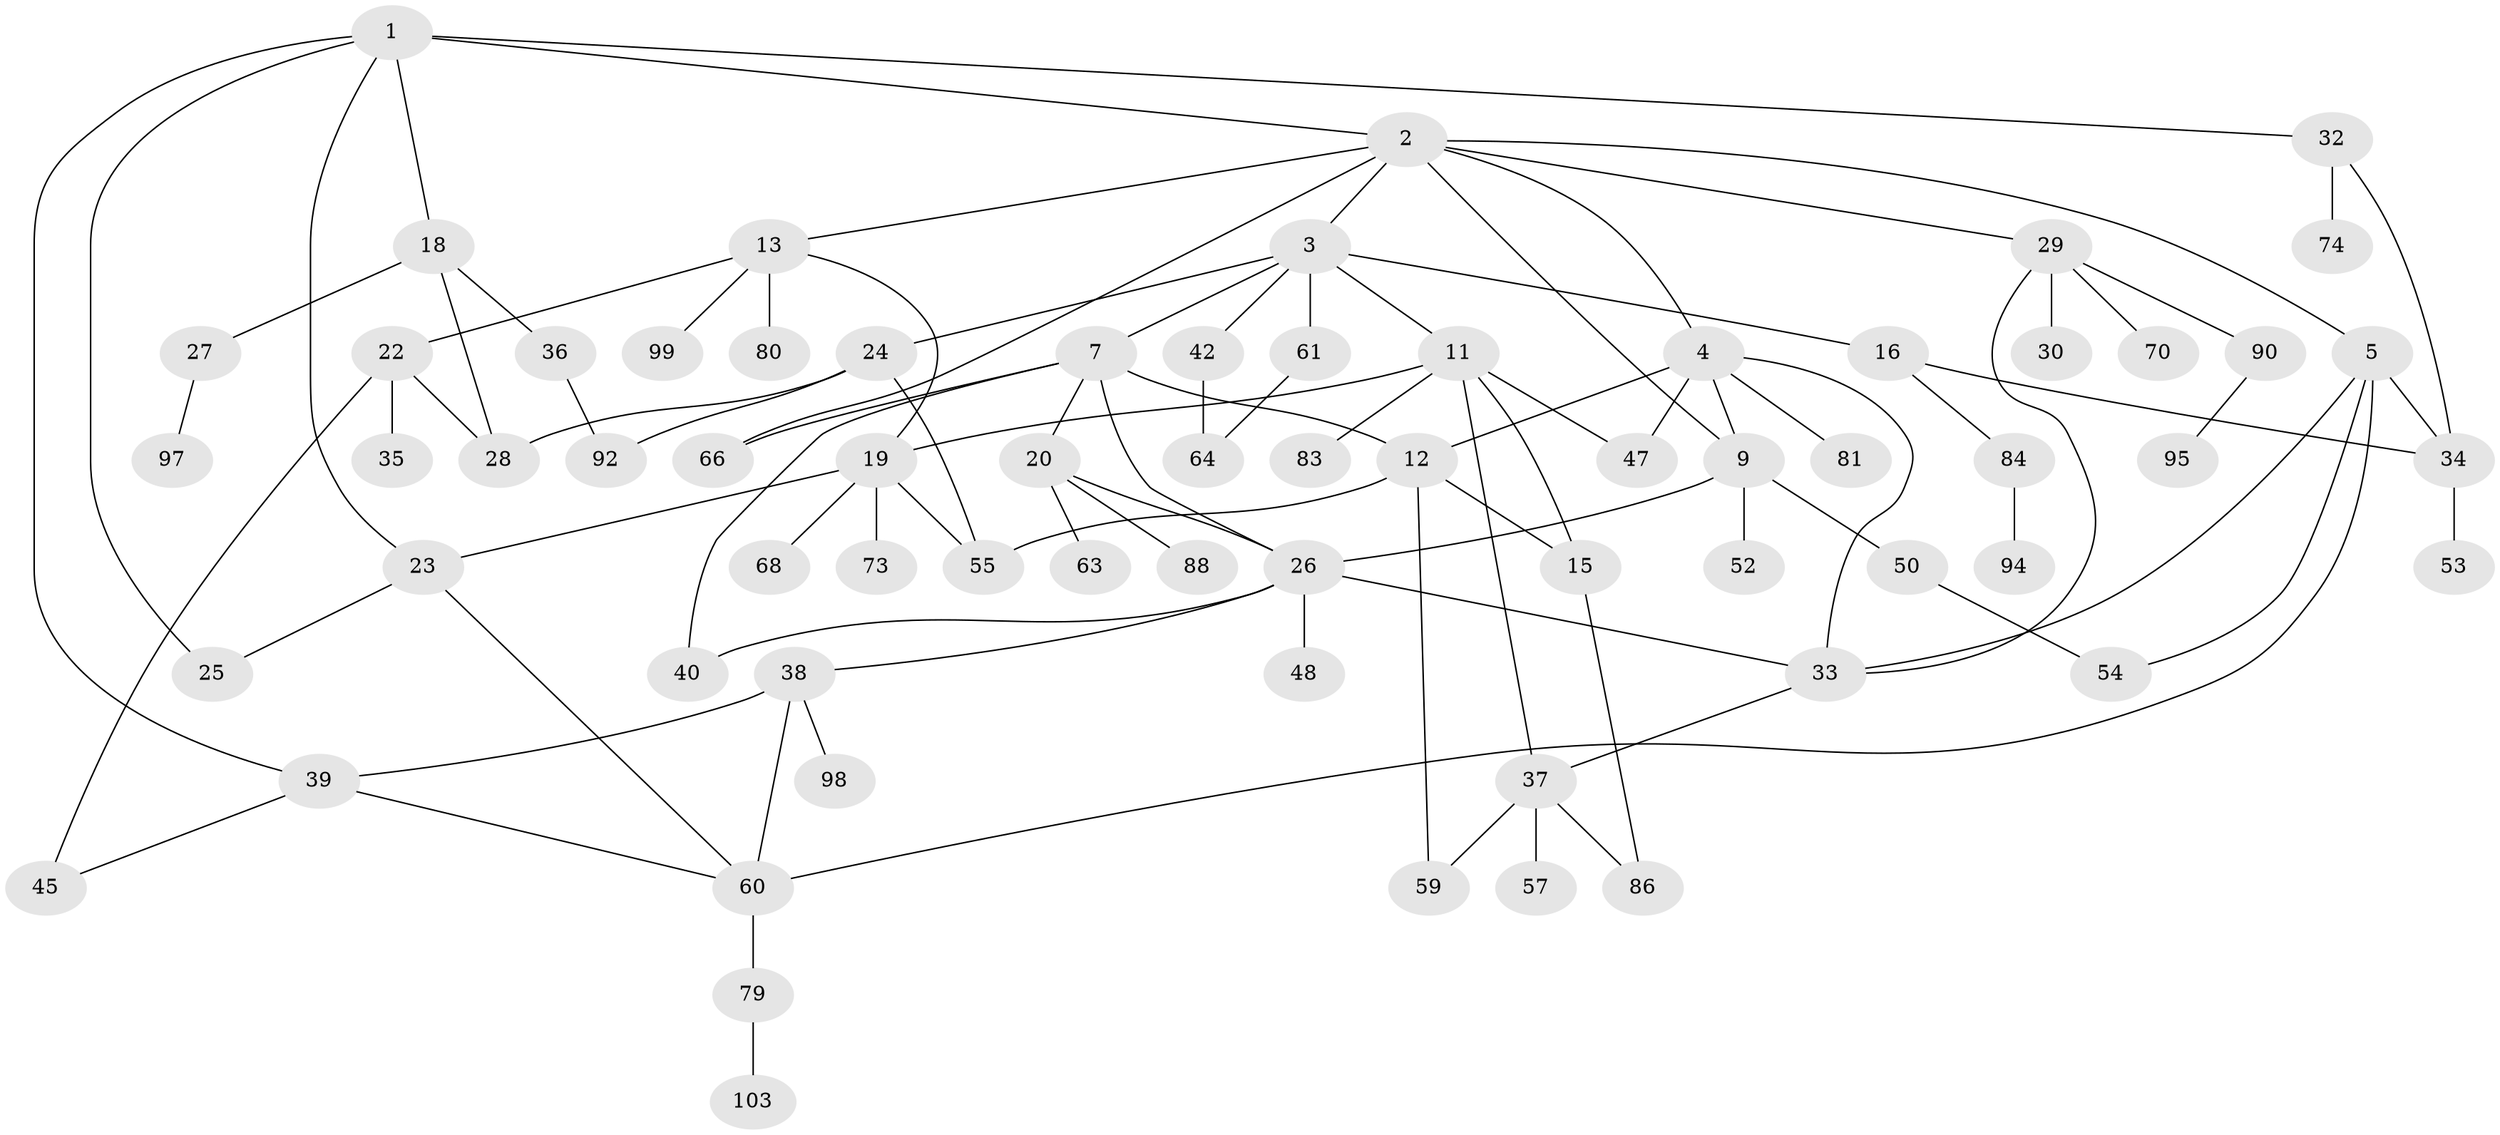 // Generated by graph-tools (version 1.1) at 2025/51/02/27/25 19:51:37]
// undirected, 68 vertices, 98 edges
graph export_dot {
graph [start="1"]
  node [color=gray90,style=filled];
  1 [super="+10"];
  2 [super="+6"];
  3 [super="+17"];
  4 [super="+8"];
  5 [super="+14"];
  7 [super="+87"];
  9 [super="+41"];
  11 [super="+75"];
  12 [super="+67"];
  13 [super="+56"];
  15;
  16 [super="+91"];
  18 [super="+21"];
  19 [super="+31"];
  20 [super="+43"];
  22 [super="+46"];
  23 [super="+58"];
  24;
  25 [super="+51"];
  26 [super="+69"];
  27 [super="+77"];
  28;
  29 [super="+72"];
  30;
  32 [super="+44"];
  33 [super="+101"];
  34 [super="+71"];
  35;
  36 [super="+102"];
  37 [super="+78"];
  38 [super="+104"];
  39;
  40 [super="+93"];
  42;
  45 [super="+62"];
  47;
  48 [super="+49"];
  50;
  52;
  53;
  54 [super="+82"];
  55 [super="+100"];
  57;
  59;
  60 [super="+105"];
  61;
  63;
  64 [super="+65"];
  66 [super="+96"];
  68 [super="+76"];
  70;
  73;
  74;
  79;
  80;
  81;
  83 [super="+85"];
  84;
  86;
  88 [super="+89"];
  90;
  92;
  94;
  95;
  97;
  98;
  99;
  103;
  1 -- 2;
  1 -- 39;
  1 -- 25;
  1 -- 32;
  1 -- 18;
  1 -- 23;
  2 -- 3;
  2 -- 4;
  2 -- 5;
  2 -- 66;
  2 -- 13;
  2 -- 9;
  2 -- 29;
  3 -- 7;
  3 -- 11;
  3 -- 16;
  3 -- 24;
  3 -- 42;
  3 -- 61;
  4 -- 9;
  4 -- 33;
  4 -- 47;
  4 -- 81;
  4 -- 12;
  5 -- 54;
  5 -- 33;
  5 -- 34;
  5 -- 60;
  7 -- 20;
  7 -- 40;
  7 -- 66;
  7 -- 26;
  7 -- 12;
  9 -- 26;
  9 -- 50;
  9 -- 52;
  11 -- 37;
  11 -- 83;
  11 -- 15;
  11 -- 19;
  11 -- 47;
  12 -- 15;
  12 -- 55;
  12 -- 59;
  13 -- 19;
  13 -- 22;
  13 -- 80;
  13 -- 99;
  15 -- 86;
  16 -- 84;
  16 -- 34;
  18 -- 36;
  18 -- 28;
  18 -- 27;
  19 -- 73;
  19 -- 68;
  19 -- 55;
  19 -- 23;
  20 -- 88;
  20 -- 63;
  20 -- 26;
  22 -- 35;
  22 -- 28;
  22 -- 45;
  23 -- 25;
  23 -- 60;
  24 -- 28;
  24 -- 92;
  24 -- 55;
  26 -- 38;
  26 -- 48;
  26 -- 40;
  26 -- 33;
  27 -- 97;
  29 -- 30;
  29 -- 70;
  29 -- 90;
  29 -- 33;
  32 -- 34;
  32 -- 74;
  33 -- 37;
  34 -- 53;
  36 -- 92;
  37 -- 57;
  37 -- 59;
  37 -- 86;
  38 -- 60 [weight=2];
  38 -- 98;
  38 -- 39;
  39 -- 45;
  39 -- 60;
  42 -- 64;
  50 -- 54;
  60 -- 79;
  61 -- 64;
  79 -- 103;
  84 -- 94;
  90 -- 95;
}

